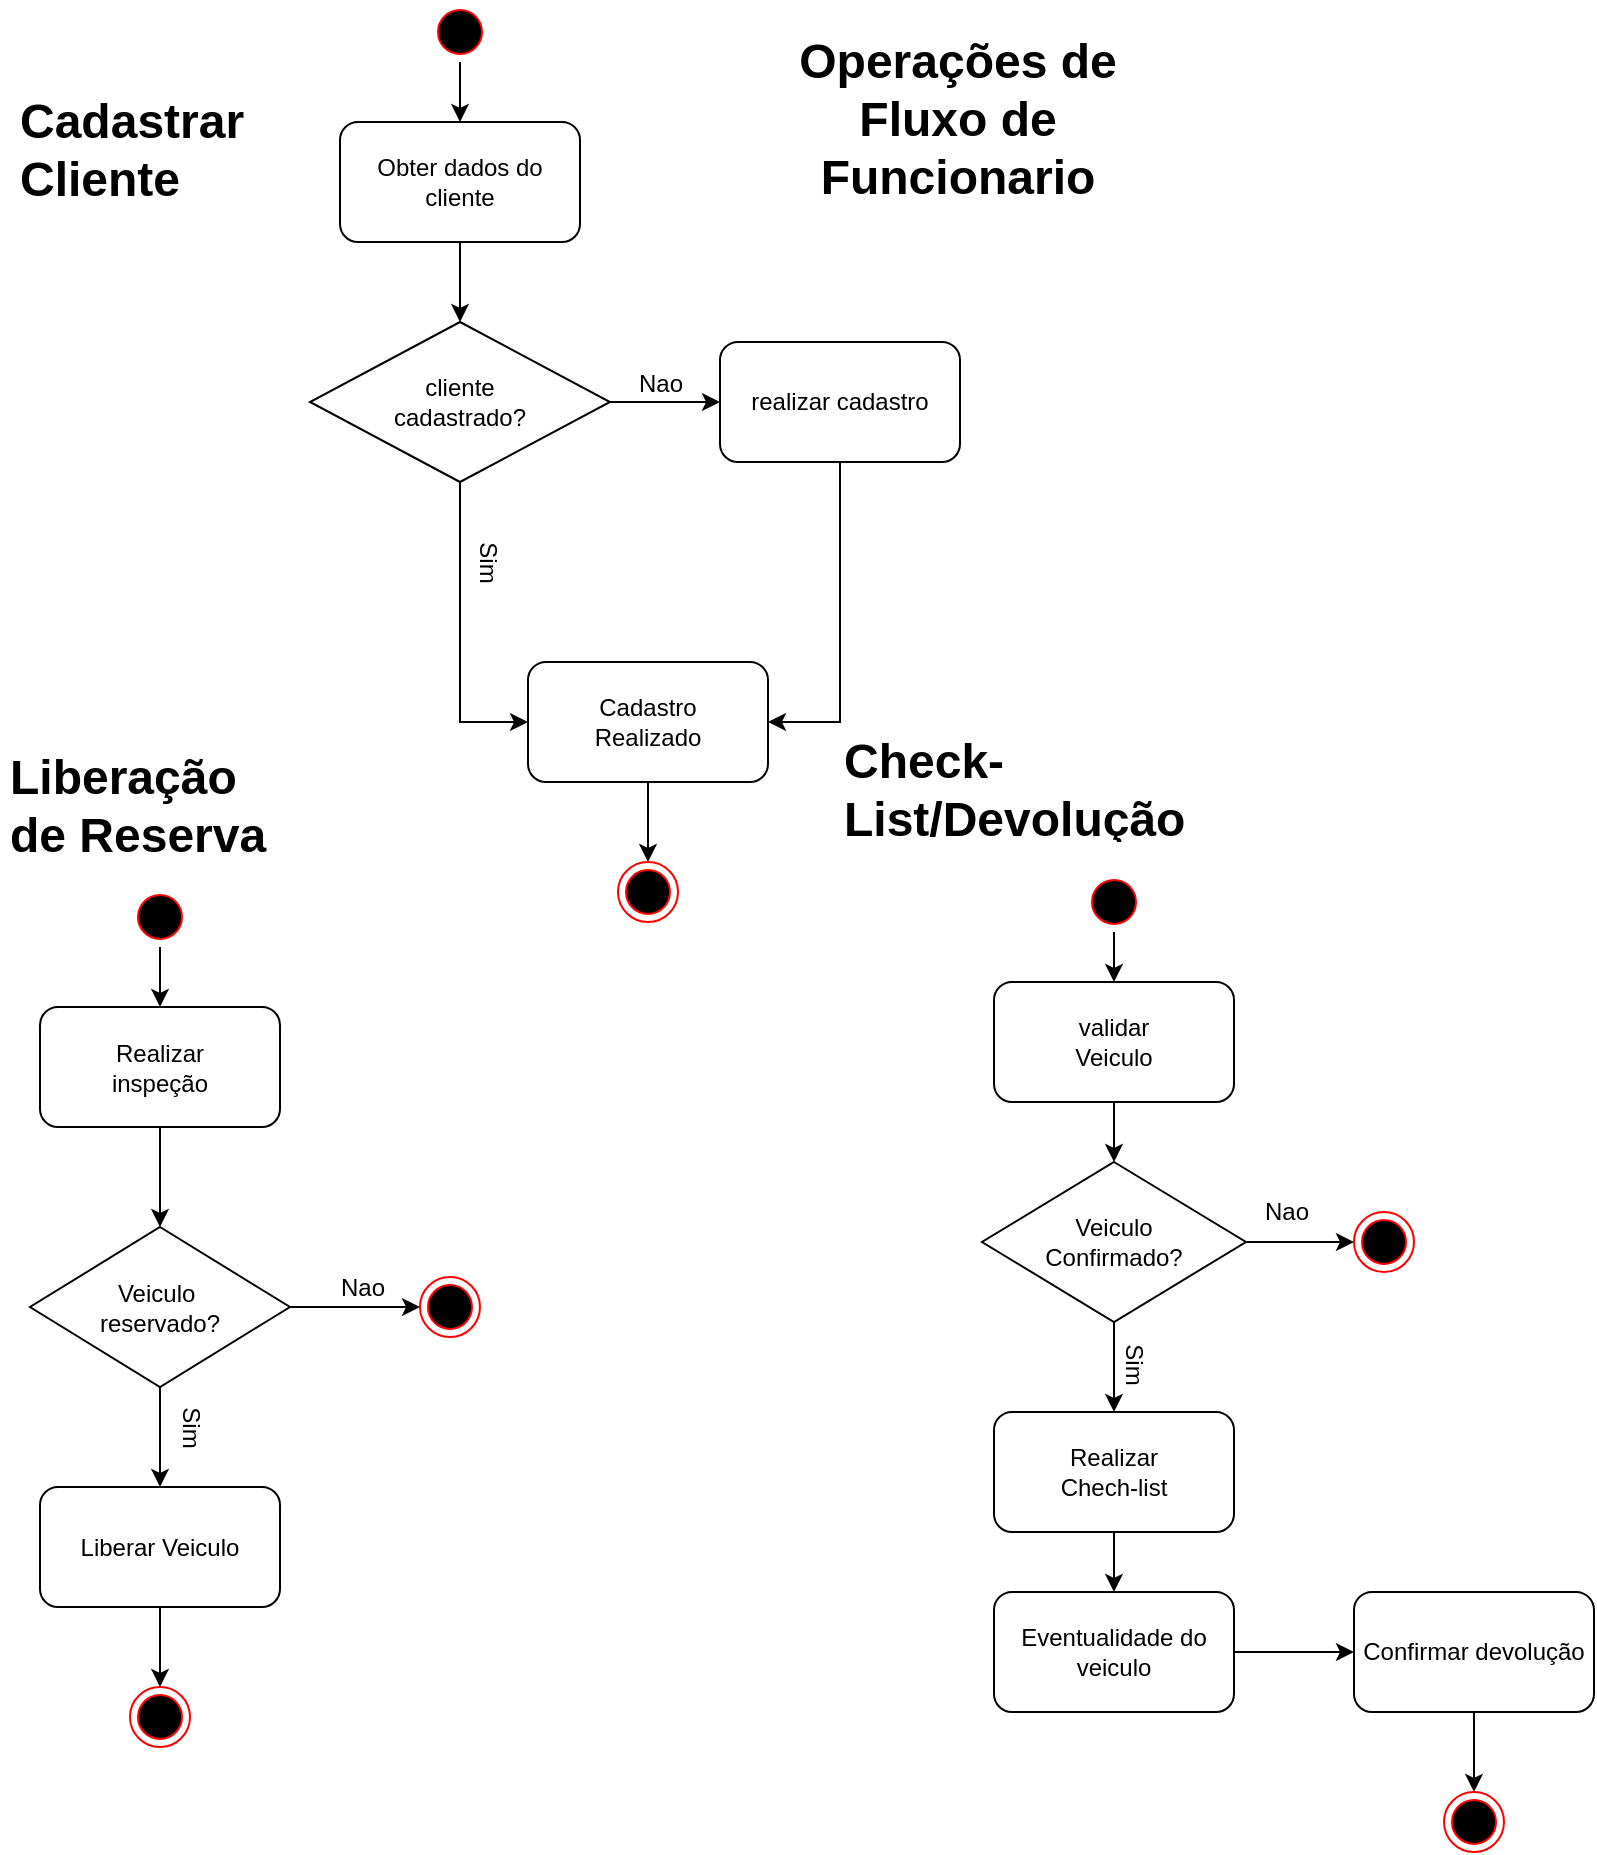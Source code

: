 <mxfile version="12.9.6" type="device"><diagram id="A5x_32OVRszgC1YRFqRG" name="Page-1"><mxGraphModel dx="1422" dy="794" grid="1" gridSize="10" guides="1" tooltips="1" connect="1" arrows="1" fold="1" page="1" pageScale="1" pageWidth="827" pageHeight="1169" math="0" shadow="0"><root><mxCell id="0"/><mxCell id="1" parent="0"/><mxCell id="3dDs1Heo2bwK903kVI7l-6" style="edgeStyle=orthogonalEdgeStyle;rounded=0;orthogonalLoop=1;jettySize=auto;html=1;entryX=0.5;entryY=0;entryDx=0;entryDy=0;" edge="1" parent="1" source="3dDs1Heo2bwK903kVI7l-1" target="3dDs1Heo2bwK903kVI7l-3"><mxGeometry relative="1" as="geometry"/></mxCell><mxCell id="3dDs1Heo2bwK903kVI7l-1" value="" style="ellipse;html=1;shape=startState;fillColor=#000000;strokeColor=#ff0000;" vertex="1" parent="1"><mxGeometry x="245" width="30" height="30" as="geometry"/></mxCell><mxCell id="3dDs1Heo2bwK903kVI7l-9" style="edgeStyle=orthogonalEdgeStyle;rounded=0;orthogonalLoop=1;jettySize=auto;html=1;entryX=0.5;entryY=0;entryDx=0;entryDy=0;" edge="1" parent="1" source="3dDs1Heo2bwK903kVI7l-3" target="3dDs1Heo2bwK903kVI7l-77"><mxGeometry relative="1" as="geometry"><mxPoint x="260" y="160" as="targetPoint"/></mxGeometry></mxCell><mxCell id="3dDs1Heo2bwK903kVI7l-3" value="Obter dados do&lt;br&gt;cliente" style="rounded=1;whiteSpace=wrap;html=1;" vertex="1" parent="1"><mxGeometry x="200" y="60" width="120" height="60" as="geometry"/></mxCell><mxCell id="3dDs1Heo2bwK903kVI7l-39" value="&lt;h1&gt;Operações de Fluxo de Funcionario&lt;/h1&gt;" style="text;html=1;strokeColor=none;fillColor=none;spacing=5;spacingTop=-20;whiteSpace=wrap;overflow=hidden;rounded=0;align=center;" vertex="1" parent="1"><mxGeometry x="414" y="10" width="190" height="120" as="geometry"/></mxCell><mxCell id="3dDs1Heo2bwK903kVI7l-72" value="&lt;h1&gt;Cadastrar Cliente&lt;/h1&gt;" style="text;html=1;strokeColor=none;fillColor=none;spacing=5;spacingTop=-20;whiteSpace=wrap;overflow=hidden;rounded=0;" vertex="1" parent="1"><mxGeometry x="35" y="40" width="150" height="60" as="geometry"/></mxCell><mxCell id="3dDs1Heo2bwK903kVI7l-82" style="edgeStyle=orthogonalEdgeStyle;rounded=0;orthogonalLoop=1;jettySize=auto;html=1;entryX=0;entryY=0.5;entryDx=0;entryDy=0;" edge="1" parent="1" source="3dDs1Heo2bwK903kVI7l-77" target="3dDs1Heo2bwK903kVI7l-134"><mxGeometry relative="1" as="geometry"><mxPoint x="399" y="200" as="targetPoint"/></mxGeometry></mxCell><mxCell id="3dDs1Heo2bwK903kVI7l-142" style="edgeStyle=orthogonalEdgeStyle;rounded=0;orthogonalLoop=1;jettySize=auto;html=1;entryX=0;entryY=0.5;entryDx=0;entryDy=0;" edge="1" parent="1" source="3dDs1Heo2bwK903kVI7l-77" target="3dDs1Heo2bwK903kVI7l-140"><mxGeometry relative="1" as="geometry"/></mxCell><mxCell id="3dDs1Heo2bwK903kVI7l-77" value="cliente&lt;br&gt;cadastrado?" style="rhombus;whiteSpace=wrap;html=1;" vertex="1" parent="1"><mxGeometry x="185" y="160" width="150" height="80" as="geometry"/></mxCell><mxCell id="3dDs1Heo2bwK903kVI7l-83" value="Nao" style="text;html=1;align=center;verticalAlign=middle;resizable=0;points=[];autosize=1;" vertex="1" parent="1"><mxGeometry x="340" y="181" width="40" height="20" as="geometry"/></mxCell><mxCell id="3dDs1Heo2bwK903kVI7l-137" style="edgeStyle=orthogonalEdgeStyle;rounded=0;orthogonalLoop=1;jettySize=auto;html=1;entryX=1;entryY=0.5;entryDx=0;entryDy=0;" edge="1" parent="1" source="3dDs1Heo2bwK903kVI7l-134" target="3dDs1Heo2bwK903kVI7l-140"><mxGeometry relative="1" as="geometry"><mxPoint x="450" y="280" as="targetPoint"/></mxGeometry></mxCell><mxCell id="3dDs1Heo2bwK903kVI7l-134" value="realizar cadastro" style="rounded=1;whiteSpace=wrap;html=1;" vertex="1" parent="1"><mxGeometry x="390" y="170" width="120" height="60" as="geometry"/></mxCell><mxCell id="3dDs1Heo2bwK903kVI7l-139" value="Sim" style="text;html=1;align=center;verticalAlign=middle;resizable=0;points=[];autosize=1;rotation=90;" vertex="1" parent="1"><mxGeometry x="254" y="270" width="40" height="20" as="geometry"/></mxCell><mxCell id="3dDs1Heo2bwK903kVI7l-144" style="edgeStyle=orthogonalEdgeStyle;rounded=0;orthogonalLoop=1;jettySize=auto;html=1;entryX=0.5;entryY=0;entryDx=0;entryDy=0;" edge="1" parent="1" source="3dDs1Heo2bwK903kVI7l-140" target="3dDs1Heo2bwK903kVI7l-143"><mxGeometry relative="1" as="geometry"/></mxCell><mxCell id="3dDs1Heo2bwK903kVI7l-140" value="Cadastro&lt;br&gt;Realizado" style="rounded=1;whiteSpace=wrap;html=1;" vertex="1" parent="1"><mxGeometry x="294" y="330" width="120" height="60" as="geometry"/></mxCell><mxCell id="3dDs1Heo2bwK903kVI7l-143" value="" style="ellipse;html=1;shape=endState;fillColor=#000000;strokeColor=#ff0000;" vertex="1" parent="1"><mxGeometry x="339" y="430" width="30" height="30" as="geometry"/></mxCell><mxCell id="3dDs1Heo2bwK903kVI7l-145" value="&lt;h1&gt;Liberação de Reserva&lt;/h1&gt;" style="text;html=1;strokeColor=none;fillColor=none;spacing=5;spacingTop=-20;whiteSpace=wrap;overflow=hidden;rounded=0;" vertex="1" parent="1"><mxGeometry x="30" y="367.5" width="150" height="60" as="geometry"/></mxCell><mxCell id="3dDs1Heo2bwK903kVI7l-148" style="edgeStyle=orthogonalEdgeStyle;rounded=0;orthogonalLoop=1;jettySize=auto;html=1;entryX=0.5;entryY=0;entryDx=0;entryDy=0;" edge="1" parent="1" source="3dDs1Heo2bwK903kVI7l-146" target="3dDs1Heo2bwK903kVI7l-147"><mxGeometry relative="1" as="geometry"/></mxCell><mxCell id="3dDs1Heo2bwK903kVI7l-146" value="" style="ellipse;html=1;shape=startState;fillColor=#000000;strokeColor=#ff0000;" vertex="1" parent="1"><mxGeometry x="95" y="442.5" width="30" height="30" as="geometry"/></mxCell><mxCell id="3dDs1Heo2bwK903kVI7l-147" value="Realizar&lt;br&gt;inspeção" style="rounded=1;whiteSpace=wrap;html=1;" vertex="1" parent="1"><mxGeometry x="50" y="502.5" width="120" height="60" as="geometry"/></mxCell><mxCell id="3dDs1Heo2bwK903kVI7l-152" style="edgeStyle=orthogonalEdgeStyle;rounded=0;orthogonalLoop=1;jettySize=auto;html=1;entryX=0;entryY=0.5;entryDx=0;entryDy=0;" edge="1" parent="1" source="3dDs1Heo2bwK903kVI7l-149" target="3dDs1Heo2bwK903kVI7l-151"><mxGeometry relative="1" as="geometry"/></mxCell><mxCell id="3dDs1Heo2bwK903kVI7l-157" style="edgeStyle=orthogonalEdgeStyle;rounded=0;orthogonalLoop=1;jettySize=auto;html=1;entryX=0.5;entryY=0;entryDx=0;entryDy=0;" edge="1" parent="1" source="3dDs1Heo2bwK903kVI7l-149" target="3dDs1Heo2bwK903kVI7l-156"><mxGeometry relative="1" as="geometry"/></mxCell><mxCell id="3dDs1Heo2bwK903kVI7l-149" value="Veiculo&amp;nbsp;&lt;br&gt;reservado?" style="rhombus;whiteSpace=wrap;html=1;" vertex="1" parent="1"><mxGeometry x="45" y="612.5" width="130" height="80" as="geometry"/></mxCell><mxCell id="3dDs1Heo2bwK903kVI7l-150" value="" style="endArrow=classic;html=1;exitX=0.5;exitY=1;exitDx=0;exitDy=0;entryX=0.5;entryY=0;entryDx=0;entryDy=0;" edge="1" parent="1" source="3dDs1Heo2bwK903kVI7l-147" target="3dDs1Heo2bwK903kVI7l-149"><mxGeometry width="50" height="50" relative="1" as="geometry"><mxPoint x="421" y="572.5" as="sourcePoint"/><mxPoint x="471" y="522.5" as="targetPoint"/></mxGeometry></mxCell><mxCell id="3dDs1Heo2bwK903kVI7l-151" value="" style="ellipse;html=1;shape=endState;fillColor=#000000;strokeColor=#ff0000;" vertex="1" parent="1"><mxGeometry x="240" y="637.5" width="30" height="30" as="geometry"/></mxCell><mxCell id="3dDs1Heo2bwK903kVI7l-154" value="Nao" style="text;html=1;align=center;verticalAlign=middle;resizable=0;points=[];autosize=1;" vertex="1" parent="1"><mxGeometry x="191" y="632.5" width="40" height="20" as="geometry"/></mxCell><mxCell id="3dDs1Heo2bwK903kVI7l-159" style="edgeStyle=orthogonalEdgeStyle;rounded=0;orthogonalLoop=1;jettySize=auto;html=1;entryX=0.5;entryY=0;entryDx=0;entryDy=0;" edge="1" parent="1" source="3dDs1Heo2bwK903kVI7l-156" target="3dDs1Heo2bwK903kVI7l-158"><mxGeometry relative="1" as="geometry"/></mxCell><mxCell id="3dDs1Heo2bwK903kVI7l-156" value="Liberar Veiculo" style="rounded=1;whiteSpace=wrap;html=1;" vertex="1" parent="1"><mxGeometry x="50" y="742.5" width="120" height="60" as="geometry"/></mxCell><mxCell id="3dDs1Heo2bwK903kVI7l-158" value="" style="ellipse;html=1;shape=endState;fillColor=#000000;strokeColor=#ff0000;" vertex="1" parent="1"><mxGeometry x="95" y="842.5" width="30" height="30" as="geometry"/></mxCell><mxCell id="3dDs1Heo2bwK903kVI7l-160" value="Sim" style="text;html=1;align=center;verticalAlign=middle;resizable=0;points=[];autosize=1;rotation=90;" vertex="1" parent="1"><mxGeometry x="106" y="702.5" width="40" height="20" as="geometry"/></mxCell><mxCell id="3dDs1Heo2bwK903kVI7l-162" value="&lt;h1&gt;Check-List/Devolução&lt;/h1&gt;" style="text;html=1;strokeColor=none;fillColor=none;spacing=5;spacingTop=-20;whiteSpace=wrap;overflow=hidden;rounded=0;" vertex="1" parent="1"><mxGeometry x="447" y="360" width="180" height="60" as="geometry"/></mxCell><mxCell id="3dDs1Heo2bwK903kVI7l-174" style="edgeStyle=orthogonalEdgeStyle;rounded=0;orthogonalLoop=1;jettySize=auto;html=1;entryX=0.5;entryY=0;entryDx=0;entryDy=0;" edge="1" parent="1" source="3dDs1Heo2bwK903kVI7l-175" target="3dDs1Heo2bwK903kVI7l-176"><mxGeometry relative="1" as="geometry"><mxPoint x="587" y="460" as="sourcePoint"/></mxGeometry></mxCell><mxCell id="3dDs1Heo2bwK903kVI7l-175" value="" style="ellipse;html=1;shape=startState;fillColor=#000000;strokeColor=#ff0000;" vertex="1" parent="1"><mxGeometry x="572" y="435" width="30" height="30" as="geometry"/></mxCell><mxCell id="3dDs1Heo2bwK903kVI7l-176" value="validar &lt;br&gt;Veiculo" style="rounded=1;whiteSpace=wrap;html=1;" vertex="1" parent="1"><mxGeometry x="527" y="490" width="120" height="60" as="geometry"/></mxCell><mxCell id="3dDs1Heo2bwK903kVI7l-180" value="" style="endArrow=classic;html=1;exitX=0.5;exitY=1;exitDx=0;exitDy=0;entryX=0.5;entryY=0;entryDx=0;entryDy=0;" edge="1" parent="1" source="3dDs1Heo2bwK903kVI7l-176" target="3dDs1Heo2bwK903kVI7l-188"><mxGeometry width="50" height="50" relative="1" as="geometry"><mxPoint x="898" y="560" as="sourcePoint"/><mxPoint x="587" y="595" as="targetPoint"/></mxGeometry></mxCell><mxCell id="3dDs1Heo2bwK903kVI7l-190" style="edgeStyle=orthogonalEdgeStyle;rounded=0;orthogonalLoop=1;jettySize=auto;html=1;entryX=0;entryY=0.5;entryDx=0;entryDy=0;" edge="1" parent="1" source="3dDs1Heo2bwK903kVI7l-188" target="3dDs1Heo2bwK903kVI7l-191"><mxGeometry relative="1" as="geometry"><mxPoint x="707" y="620" as="targetPoint"/></mxGeometry></mxCell><mxCell id="3dDs1Heo2bwK903kVI7l-195" style="edgeStyle=orthogonalEdgeStyle;rounded=0;orthogonalLoop=1;jettySize=auto;html=1;entryX=0.5;entryY=0;entryDx=0;entryDy=0;" edge="1" parent="1" source="3dDs1Heo2bwK903kVI7l-188" target="3dDs1Heo2bwK903kVI7l-194"><mxGeometry relative="1" as="geometry"/></mxCell><mxCell id="3dDs1Heo2bwK903kVI7l-188" value="Veiculo&lt;br&gt;Confirmado?" style="rhombus;whiteSpace=wrap;html=1;" vertex="1" parent="1"><mxGeometry x="521" y="580" width="132" height="80" as="geometry"/></mxCell><mxCell id="3dDs1Heo2bwK903kVI7l-191" value="" style="ellipse;html=1;shape=endState;fillColor=#000000;strokeColor=#ff0000;" vertex="1" parent="1"><mxGeometry x="707" y="605" width="30" height="30" as="geometry"/></mxCell><mxCell id="3dDs1Heo2bwK903kVI7l-192" value="Nao" style="text;html=1;align=center;verticalAlign=middle;resizable=0;points=[];autosize=1;" vertex="1" parent="1"><mxGeometry x="653" y="595" width="40" height="20" as="geometry"/></mxCell><mxCell id="3dDs1Heo2bwK903kVI7l-199" style="edgeStyle=orthogonalEdgeStyle;rounded=0;orthogonalLoop=1;jettySize=auto;html=1;entryX=0.5;entryY=0;entryDx=0;entryDy=0;" edge="1" parent="1" source="3dDs1Heo2bwK903kVI7l-194" target="3dDs1Heo2bwK903kVI7l-198"><mxGeometry relative="1" as="geometry"/></mxCell><mxCell id="3dDs1Heo2bwK903kVI7l-194" value="Realizar&lt;br&gt;Chech-list" style="rounded=1;whiteSpace=wrap;html=1;" vertex="1" parent="1"><mxGeometry x="527" y="705" width="120" height="60" as="geometry"/></mxCell><mxCell id="3dDs1Heo2bwK903kVI7l-196" value="Sim" style="text;html=1;align=center;verticalAlign=middle;resizable=0;points=[];autosize=1;rotation=90;" vertex="1" parent="1"><mxGeometry x="577" y="671" width="40" height="20" as="geometry"/></mxCell><mxCell id="3dDs1Heo2bwK903kVI7l-201" style="edgeStyle=orthogonalEdgeStyle;rounded=0;orthogonalLoop=1;jettySize=auto;html=1;entryX=0;entryY=0.5;entryDx=0;entryDy=0;" edge="1" parent="1" source="3dDs1Heo2bwK903kVI7l-198" target="3dDs1Heo2bwK903kVI7l-200"><mxGeometry relative="1" as="geometry"/></mxCell><mxCell id="3dDs1Heo2bwK903kVI7l-198" value="Eventualidade do veiculo" style="rounded=1;whiteSpace=wrap;html=1;" vertex="1" parent="1"><mxGeometry x="527" y="795" width="120" height="60" as="geometry"/></mxCell><mxCell id="3dDs1Heo2bwK903kVI7l-203" style="edgeStyle=orthogonalEdgeStyle;rounded=0;orthogonalLoop=1;jettySize=auto;html=1;entryX=0.5;entryY=0;entryDx=0;entryDy=0;" edge="1" parent="1" source="3dDs1Heo2bwK903kVI7l-200" target="3dDs1Heo2bwK903kVI7l-202"><mxGeometry relative="1" as="geometry"><mxPoint x="767" y="905" as="targetPoint"/></mxGeometry></mxCell><mxCell id="3dDs1Heo2bwK903kVI7l-200" value="Confirmar devolução" style="rounded=1;whiteSpace=wrap;html=1;" vertex="1" parent="1"><mxGeometry x="707" y="795" width="120" height="60" as="geometry"/></mxCell><mxCell id="3dDs1Heo2bwK903kVI7l-202" value="" style="ellipse;html=1;shape=endState;fillColor=#000000;strokeColor=#ff0000;" vertex="1" parent="1"><mxGeometry x="752" y="895" width="30" height="30" as="geometry"/></mxCell></root></mxGraphModel></diagram></mxfile>